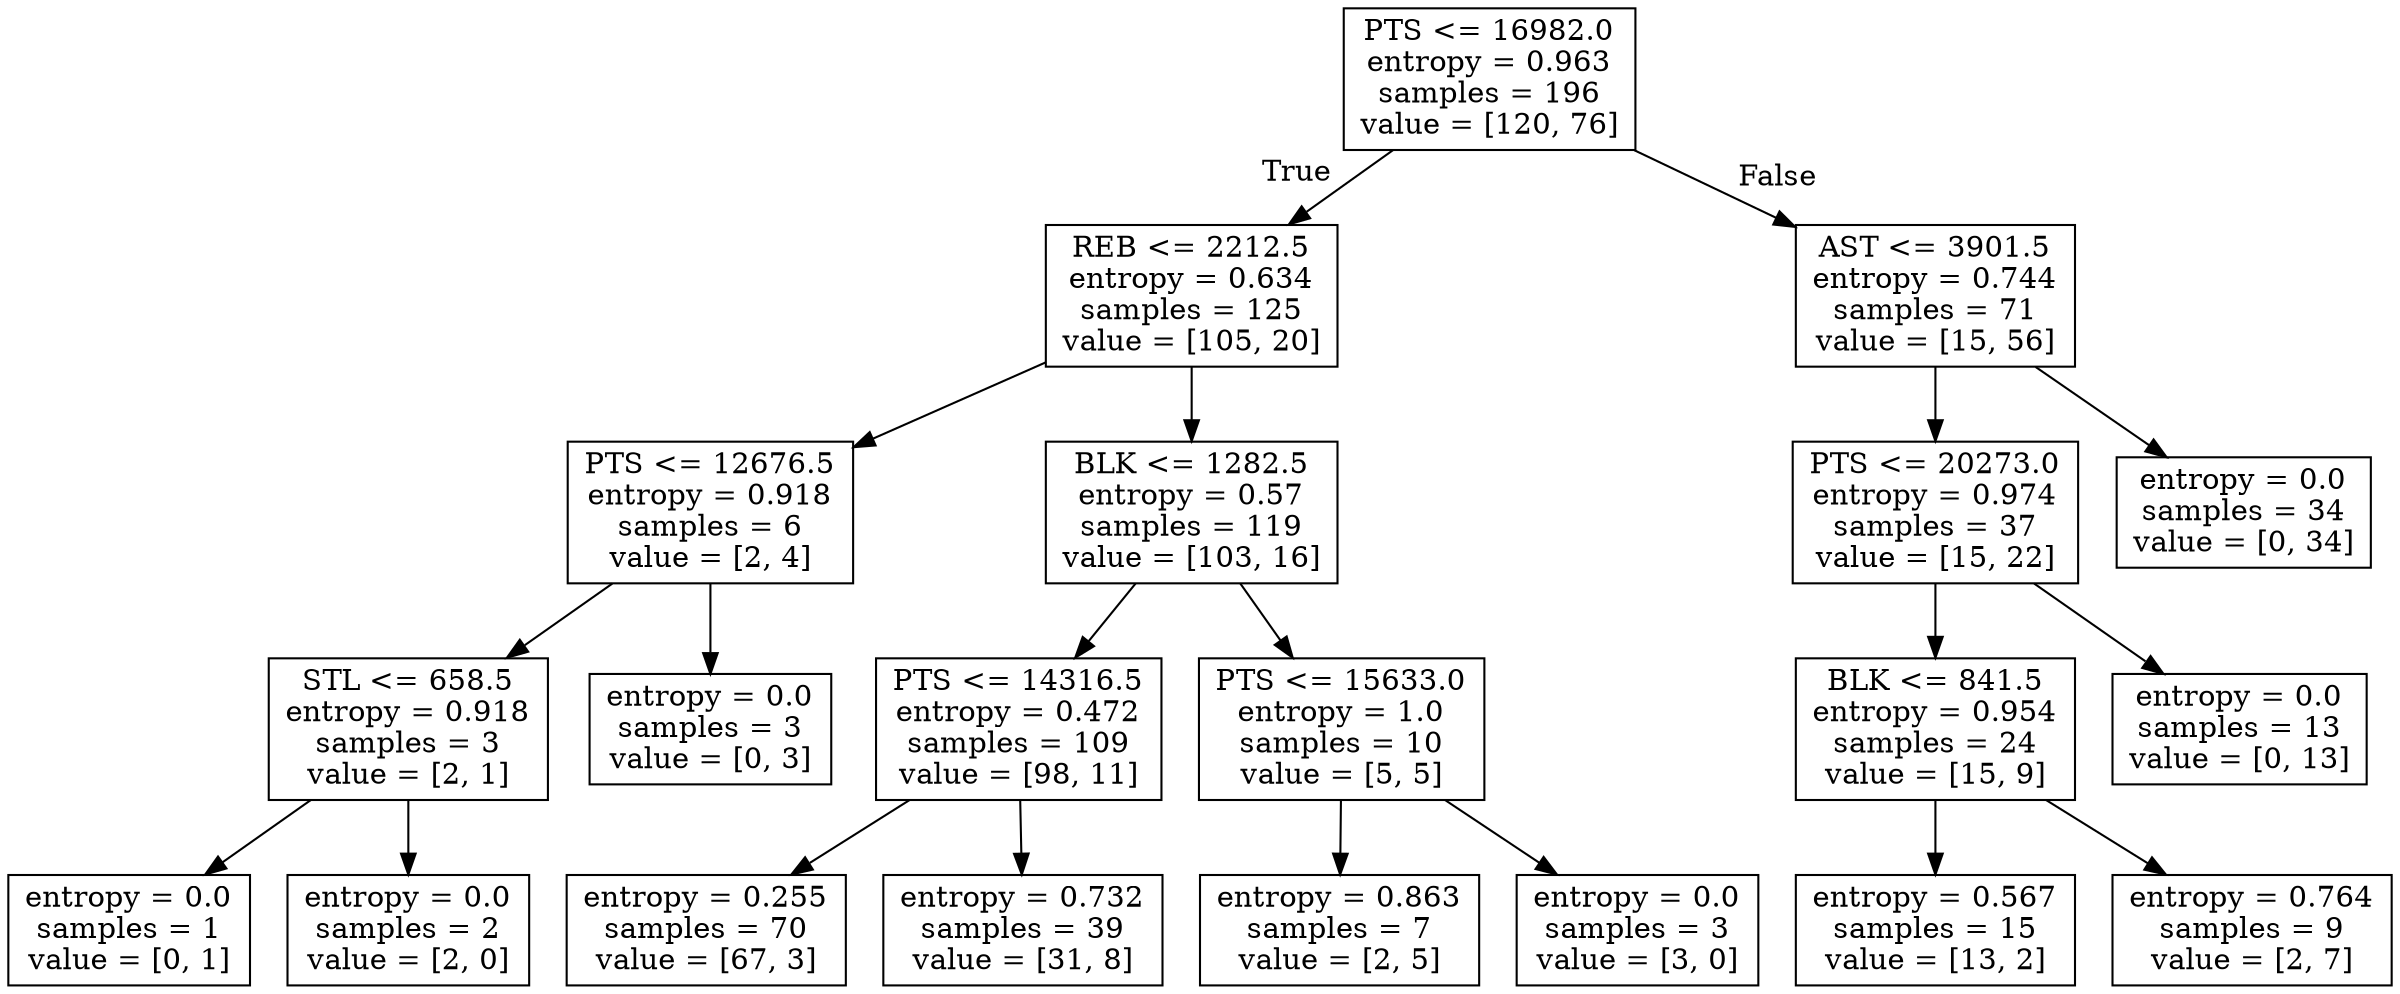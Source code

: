 digraph Tree {
node [shape=box] ;
0 [label="PTS <= 16982.0\nentropy = 0.963\nsamples = 196\nvalue = [120, 76]"] ;
1 [label="REB <= 2212.5\nentropy = 0.634\nsamples = 125\nvalue = [105, 20]"] ;
0 -> 1 [labeldistance=2.5, labelangle=45, headlabel="True"] ;
2 [label="PTS <= 12676.5\nentropy = 0.918\nsamples = 6\nvalue = [2, 4]"] ;
1 -> 2 ;
3 [label="STL <= 658.5\nentropy = 0.918\nsamples = 3\nvalue = [2, 1]"] ;
2 -> 3 ;
4 [label="entropy = 0.0\nsamples = 1\nvalue = [0, 1]"] ;
3 -> 4 ;
5 [label="entropy = 0.0\nsamples = 2\nvalue = [2, 0]"] ;
3 -> 5 ;
6 [label="entropy = 0.0\nsamples = 3\nvalue = [0, 3]"] ;
2 -> 6 ;
7 [label="BLK <= 1282.5\nentropy = 0.57\nsamples = 119\nvalue = [103, 16]"] ;
1 -> 7 ;
8 [label="PTS <= 14316.5\nentropy = 0.472\nsamples = 109\nvalue = [98, 11]"] ;
7 -> 8 ;
9 [label="entropy = 0.255\nsamples = 70\nvalue = [67, 3]"] ;
8 -> 9 ;
10 [label="entropy = 0.732\nsamples = 39\nvalue = [31, 8]"] ;
8 -> 10 ;
11 [label="PTS <= 15633.0\nentropy = 1.0\nsamples = 10\nvalue = [5, 5]"] ;
7 -> 11 ;
12 [label="entropy = 0.863\nsamples = 7\nvalue = [2, 5]"] ;
11 -> 12 ;
13 [label="entropy = 0.0\nsamples = 3\nvalue = [3, 0]"] ;
11 -> 13 ;
14 [label="AST <= 3901.5\nentropy = 0.744\nsamples = 71\nvalue = [15, 56]"] ;
0 -> 14 [labeldistance=2.5, labelangle=-45, headlabel="False"] ;
15 [label="PTS <= 20273.0\nentropy = 0.974\nsamples = 37\nvalue = [15, 22]"] ;
14 -> 15 ;
16 [label="BLK <= 841.5\nentropy = 0.954\nsamples = 24\nvalue = [15, 9]"] ;
15 -> 16 ;
17 [label="entropy = 0.567\nsamples = 15\nvalue = [13, 2]"] ;
16 -> 17 ;
18 [label="entropy = 0.764\nsamples = 9\nvalue = [2, 7]"] ;
16 -> 18 ;
19 [label="entropy = 0.0\nsamples = 13\nvalue = [0, 13]"] ;
15 -> 19 ;
20 [label="entropy = 0.0\nsamples = 34\nvalue = [0, 34]"] ;
14 -> 20 ;
}